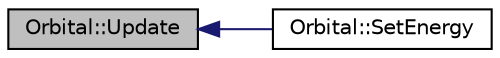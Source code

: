 digraph "Orbital::Update"
{
  edge [fontname="Helvetica",fontsize="10",labelfontname="Helvetica",labelfontsize="10"];
  node [fontname="Helvetica",fontsize="10",shape=record];
  rankdir="LR";
  Node1 [label="Orbital::Update",height=0.2,width=0.4,color="black", fillcolor="grey75", style="filled", fontcolor="black"];
  Node1 -> Node2 [dir="back",color="midnightblue",fontsize="10",style="solid",fontname="Helvetica"];
  Node2 [label="Orbital::SetEnergy",height=0.2,width=0.4,color="black", fillcolor="white", style="filled",URL="$class_orbital.html#ad13d6b0d246278f35545816c59680727"];
}
